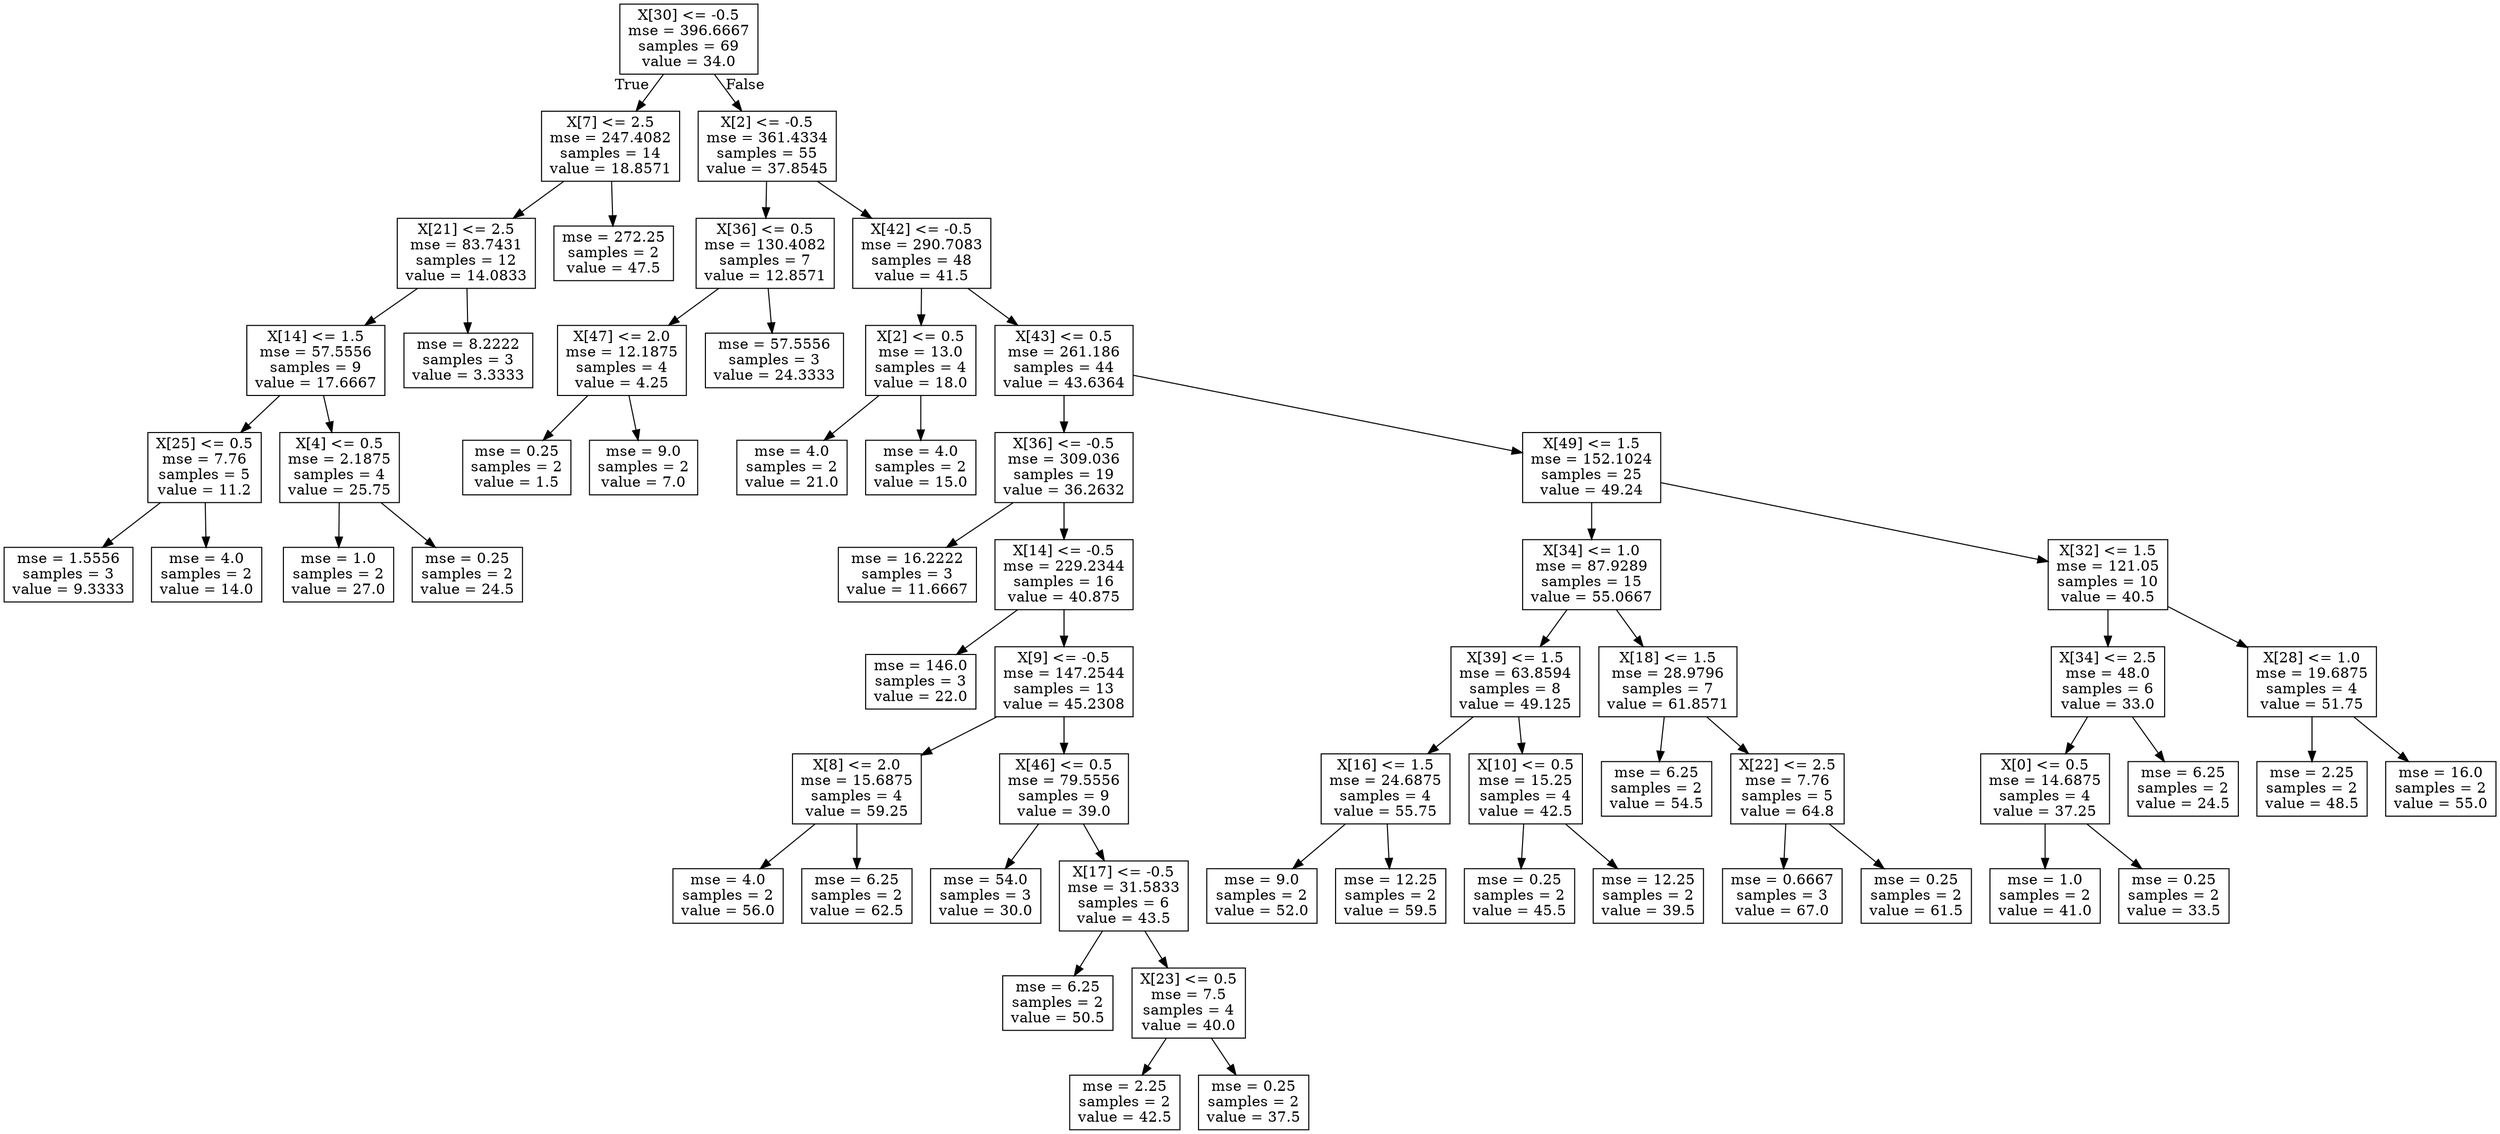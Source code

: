 digraph Tree {
node [shape=box] ;
0 [label="X[30] <= -0.5\nmse = 396.6667\nsamples = 69\nvalue = 34.0"] ;
1 [label="X[7] <= 2.5\nmse = 247.4082\nsamples = 14\nvalue = 18.8571"] ;
0 -> 1 [labeldistance=2.5, labelangle=45, headlabel="True"] ;
2 [label="X[21] <= 2.5\nmse = 83.7431\nsamples = 12\nvalue = 14.0833"] ;
1 -> 2 ;
3 [label="X[14] <= 1.5\nmse = 57.5556\nsamples = 9\nvalue = 17.6667"] ;
2 -> 3 ;
4 [label="X[25] <= 0.5\nmse = 7.76\nsamples = 5\nvalue = 11.2"] ;
3 -> 4 ;
5 [label="mse = 1.5556\nsamples = 3\nvalue = 9.3333"] ;
4 -> 5 ;
6 [label="mse = 4.0\nsamples = 2\nvalue = 14.0"] ;
4 -> 6 ;
7 [label="X[4] <= 0.5\nmse = 2.1875\nsamples = 4\nvalue = 25.75"] ;
3 -> 7 ;
8 [label="mse = 1.0\nsamples = 2\nvalue = 27.0"] ;
7 -> 8 ;
9 [label="mse = 0.25\nsamples = 2\nvalue = 24.5"] ;
7 -> 9 ;
10 [label="mse = 8.2222\nsamples = 3\nvalue = 3.3333"] ;
2 -> 10 ;
11 [label="mse = 272.25\nsamples = 2\nvalue = 47.5"] ;
1 -> 11 ;
12 [label="X[2] <= -0.5\nmse = 361.4334\nsamples = 55\nvalue = 37.8545"] ;
0 -> 12 [labeldistance=2.5, labelangle=-45, headlabel="False"] ;
13 [label="X[36] <= 0.5\nmse = 130.4082\nsamples = 7\nvalue = 12.8571"] ;
12 -> 13 ;
14 [label="X[47] <= 2.0\nmse = 12.1875\nsamples = 4\nvalue = 4.25"] ;
13 -> 14 ;
15 [label="mse = 0.25\nsamples = 2\nvalue = 1.5"] ;
14 -> 15 ;
16 [label="mse = 9.0\nsamples = 2\nvalue = 7.0"] ;
14 -> 16 ;
17 [label="mse = 57.5556\nsamples = 3\nvalue = 24.3333"] ;
13 -> 17 ;
18 [label="X[42] <= -0.5\nmse = 290.7083\nsamples = 48\nvalue = 41.5"] ;
12 -> 18 ;
19 [label="X[2] <= 0.5\nmse = 13.0\nsamples = 4\nvalue = 18.0"] ;
18 -> 19 ;
20 [label="mse = 4.0\nsamples = 2\nvalue = 21.0"] ;
19 -> 20 ;
21 [label="mse = 4.0\nsamples = 2\nvalue = 15.0"] ;
19 -> 21 ;
22 [label="X[43] <= 0.5\nmse = 261.186\nsamples = 44\nvalue = 43.6364"] ;
18 -> 22 ;
23 [label="X[36] <= -0.5\nmse = 309.036\nsamples = 19\nvalue = 36.2632"] ;
22 -> 23 ;
24 [label="mse = 16.2222\nsamples = 3\nvalue = 11.6667"] ;
23 -> 24 ;
25 [label="X[14] <= -0.5\nmse = 229.2344\nsamples = 16\nvalue = 40.875"] ;
23 -> 25 ;
26 [label="mse = 146.0\nsamples = 3\nvalue = 22.0"] ;
25 -> 26 ;
27 [label="X[9] <= -0.5\nmse = 147.2544\nsamples = 13\nvalue = 45.2308"] ;
25 -> 27 ;
28 [label="X[8] <= 2.0\nmse = 15.6875\nsamples = 4\nvalue = 59.25"] ;
27 -> 28 ;
29 [label="mse = 4.0\nsamples = 2\nvalue = 56.0"] ;
28 -> 29 ;
30 [label="mse = 6.25\nsamples = 2\nvalue = 62.5"] ;
28 -> 30 ;
31 [label="X[46] <= 0.5\nmse = 79.5556\nsamples = 9\nvalue = 39.0"] ;
27 -> 31 ;
32 [label="mse = 54.0\nsamples = 3\nvalue = 30.0"] ;
31 -> 32 ;
33 [label="X[17] <= -0.5\nmse = 31.5833\nsamples = 6\nvalue = 43.5"] ;
31 -> 33 ;
34 [label="mse = 6.25\nsamples = 2\nvalue = 50.5"] ;
33 -> 34 ;
35 [label="X[23] <= 0.5\nmse = 7.5\nsamples = 4\nvalue = 40.0"] ;
33 -> 35 ;
36 [label="mse = 2.25\nsamples = 2\nvalue = 42.5"] ;
35 -> 36 ;
37 [label="mse = 0.25\nsamples = 2\nvalue = 37.5"] ;
35 -> 37 ;
38 [label="X[49] <= 1.5\nmse = 152.1024\nsamples = 25\nvalue = 49.24"] ;
22 -> 38 ;
39 [label="X[34] <= 1.0\nmse = 87.9289\nsamples = 15\nvalue = 55.0667"] ;
38 -> 39 ;
40 [label="X[39] <= 1.5\nmse = 63.8594\nsamples = 8\nvalue = 49.125"] ;
39 -> 40 ;
41 [label="X[16] <= 1.5\nmse = 24.6875\nsamples = 4\nvalue = 55.75"] ;
40 -> 41 ;
42 [label="mse = 9.0\nsamples = 2\nvalue = 52.0"] ;
41 -> 42 ;
43 [label="mse = 12.25\nsamples = 2\nvalue = 59.5"] ;
41 -> 43 ;
44 [label="X[10] <= 0.5\nmse = 15.25\nsamples = 4\nvalue = 42.5"] ;
40 -> 44 ;
45 [label="mse = 0.25\nsamples = 2\nvalue = 45.5"] ;
44 -> 45 ;
46 [label="mse = 12.25\nsamples = 2\nvalue = 39.5"] ;
44 -> 46 ;
47 [label="X[18] <= 1.5\nmse = 28.9796\nsamples = 7\nvalue = 61.8571"] ;
39 -> 47 ;
48 [label="mse = 6.25\nsamples = 2\nvalue = 54.5"] ;
47 -> 48 ;
49 [label="X[22] <= 2.5\nmse = 7.76\nsamples = 5\nvalue = 64.8"] ;
47 -> 49 ;
50 [label="mse = 0.6667\nsamples = 3\nvalue = 67.0"] ;
49 -> 50 ;
51 [label="mse = 0.25\nsamples = 2\nvalue = 61.5"] ;
49 -> 51 ;
52 [label="X[32] <= 1.5\nmse = 121.05\nsamples = 10\nvalue = 40.5"] ;
38 -> 52 ;
53 [label="X[34] <= 2.5\nmse = 48.0\nsamples = 6\nvalue = 33.0"] ;
52 -> 53 ;
54 [label="X[0] <= 0.5\nmse = 14.6875\nsamples = 4\nvalue = 37.25"] ;
53 -> 54 ;
55 [label="mse = 1.0\nsamples = 2\nvalue = 41.0"] ;
54 -> 55 ;
56 [label="mse = 0.25\nsamples = 2\nvalue = 33.5"] ;
54 -> 56 ;
57 [label="mse = 6.25\nsamples = 2\nvalue = 24.5"] ;
53 -> 57 ;
58 [label="X[28] <= 1.0\nmse = 19.6875\nsamples = 4\nvalue = 51.75"] ;
52 -> 58 ;
59 [label="mse = 2.25\nsamples = 2\nvalue = 48.5"] ;
58 -> 59 ;
60 [label="mse = 16.0\nsamples = 2\nvalue = 55.0"] ;
58 -> 60 ;
}